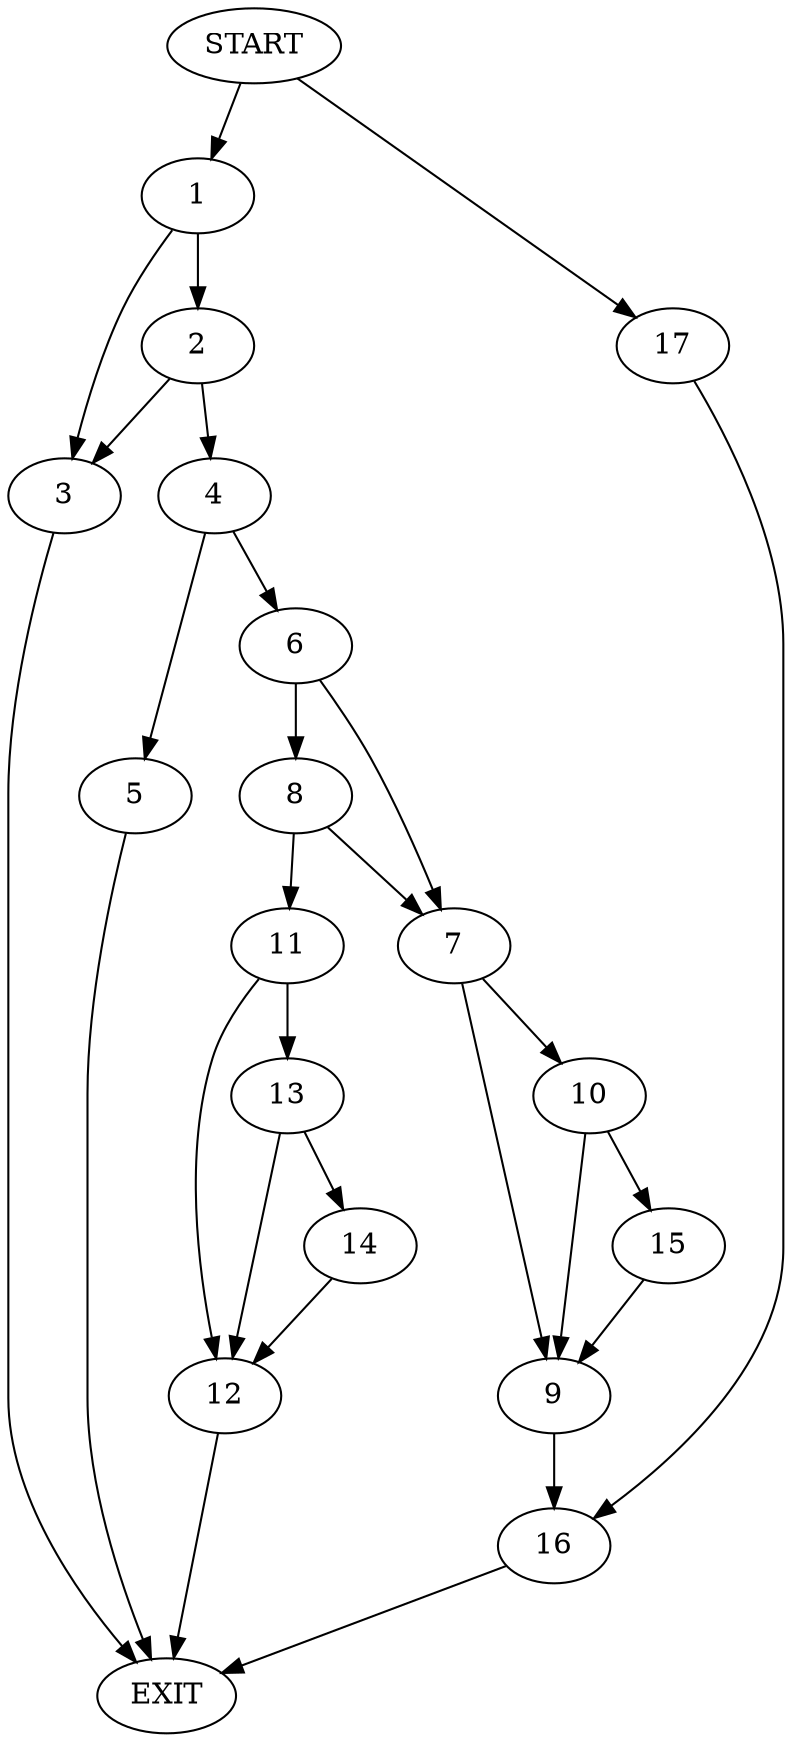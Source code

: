 digraph {
0 [label="START"]
18 [label="EXIT"]
0 -> 1
1 -> 2
1 -> 3
2 -> 4
2 -> 3
3 -> 18
4 -> 5
4 -> 6
5 -> 18
6 -> 7
6 -> 8
7 -> 9
7 -> 10
8 -> 7
8 -> 11
11 -> 12
11 -> 13
13 -> 12
13 -> 14
12 -> 18
14 -> 12
10 -> 9
10 -> 15
9 -> 16
15 -> 9
16 -> 18
0 -> 17
17 -> 16
}
